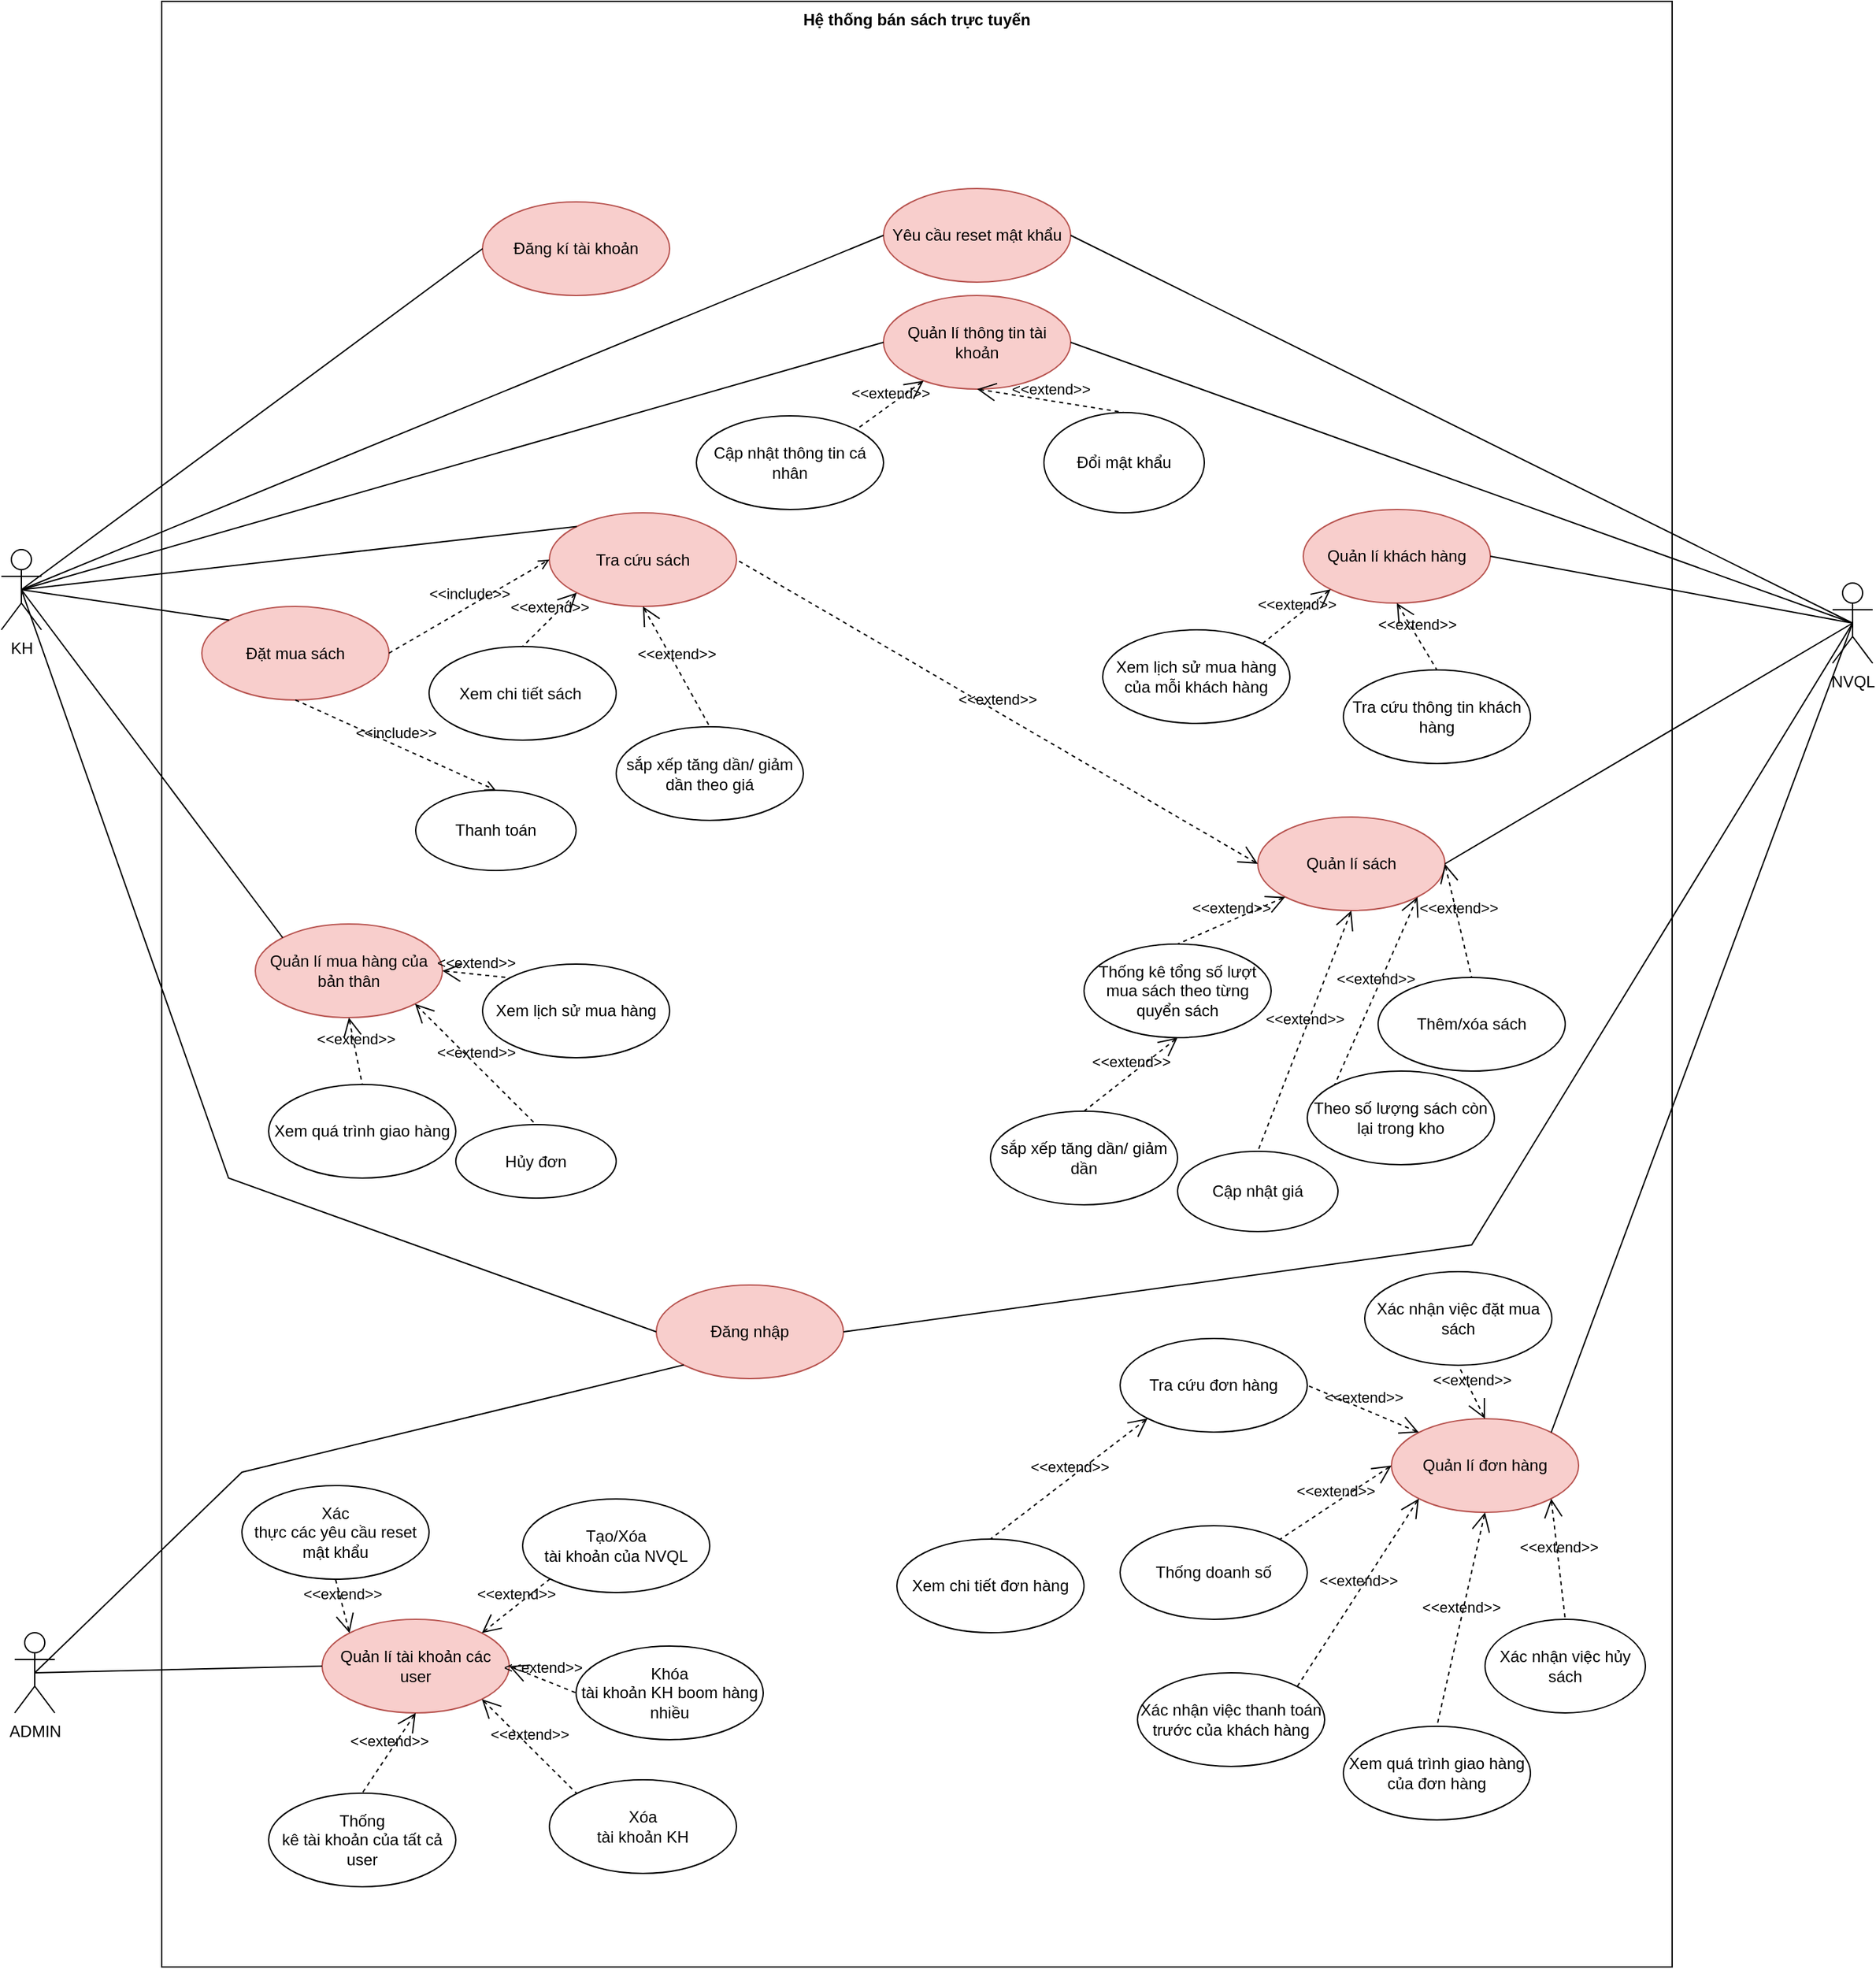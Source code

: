 <mxfile version="23.1.8" type="github">
  <diagram name="Page-1" id="EhLLT6dHYAEqXuqQujCk">
    <mxGraphModel dx="2947" dy="2209" grid="1" gridSize="10" guides="1" tooltips="1" connect="1" arrows="1" fold="1" page="1" pageScale="1" pageWidth="827" pageHeight="1169" math="0" shadow="0">
      <root>
        <mxCell id="0" />
        <mxCell id="1" parent="0" />
        <mxCell id="Z5DyB3FjiVpRQUJN3C2g-1" value="Hệ thống bán sách trực tuyến" style="shape=rect;html=1;verticalAlign=top;fontStyle=1;whiteSpace=wrap;align=center;" parent="1" vertex="1">
          <mxGeometry x="60" y="-90" width="1130" height="1470" as="geometry" />
        </mxCell>
        <mxCell id="Z5DyB3FjiVpRQUJN3C2g-2" value="KH" style="shape=umlActor;html=1;verticalLabelPosition=bottom;verticalAlign=top;align=center;" parent="1" vertex="1">
          <mxGeometry x="-60" y="320" width="30" height="60" as="geometry" />
        </mxCell>
        <mxCell id="Z5DyB3FjiVpRQUJN3C2g-4" value="Đăng nhập" style="ellipse;whiteSpace=wrap;html=1;fillColor=#f8cecc;strokeColor=#b85450;" parent="1" vertex="1">
          <mxGeometry x="430" y="870" width="140" height="70" as="geometry" />
        </mxCell>
        <mxCell id="Z5DyB3FjiVpRQUJN3C2g-5" value="Đăng kí tài khoản" style="ellipse;whiteSpace=wrap;html=1;fillColor=#f8cecc;strokeColor=#b85450;" parent="1" vertex="1">
          <mxGeometry x="300" y="60" width="140" height="70" as="geometry" />
        </mxCell>
        <mxCell id="Z5DyB3FjiVpRQUJN3C2g-6" value="Quản lí thông tin tài khoản" style="ellipse;whiteSpace=wrap;html=1;fillColor=#f8cecc;strokeColor=#b85450;" parent="1" vertex="1">
          <mxGeometry x="600" y="130" width="140" height="70" as="geometry" />
        </mxCell>
        <mxCell id="Z5DyB3FjiVpRQUJN3C2g-7" value="Đổi mật khẩu" style="ellipse;whiteSpace=wrap;html=1;" parent="1" vertex="1">
          <mxGeometry x="720" y="217.5" width="120" height="75" as="geometry" />
        </mxCell>
        <mxCell id="Z5DyB3FjiVpRQUJN3C2g-8" value="Yêu cầu reset mật khẩu" style="ellipse;whiteSpace=wrap;html=1;fillColor=#f8cecc;strokeColor=#b85450;" parent="1" vertex="1">
          <mxGeometry x="600" y="50" width="140" height="70" as="geometry" />
        </mxCell>
        <mxCell id="Z5DyB3FjiVpRQUJN3C2g-9" value="Cập nhật thông tin cá nhân" style="ellipse;whiteSpace=wrap;html=1;" parent="1" vertex="1">
          <mxGeometry x="460" y="220" width="140" height="70" as="geometry" />
        </mxCell>
        <mxCell id="Z5DyB3FjiVpRQUJN3C2g-13" value="Đặt mua sách" style="ellipse;whiteSpace=wrap;html=1;fillColor=#f8cecc;strokeColor=#b85450;" parent="1" vertex="1">
          <mxGeometry x="90" y="362.5" width="140" height="70" as="geometry" />
        </mxCell>
        <mxCell id="Z5DyB3FjiVpRQUJN3C2g-14" value="Tra cứu sách" style="ellipse;whiteSpace=wrap;html=1;fillColor=#f8cecc;strokeColor=#b85450;" parent="1" vertex="1">
          <mxGeometry x="350" y="292.5" width="140" height="70" as="geometry" />
        </mxCell>
        <mxCell id="Z5DyB3FjiVpRQUJN3C2g-15" value="Xem chi tiết sách&amp;nbsp;" style="ellipse;whiteSpace=wrap;html=1;" parent="1" vertex="1">
          <mxGeometry x="260" y="392.5" width="140" height="70" as="geometry" />
        </mxCell>
        <mxCell id="Z5DyB3FjiVpRQUJN3C2g-16" value="Thanh toán" style="ellipse;whiteSpace=wrap;html=1;" parent="1" vertex="1">
          <mxGeometry x="250" y="500" width="120" height="60" as="geometry" />
        </mxCell>
        <mxCell id="Z5DyB3FjiVpRQUJN3C2g-17" value="" style="edgeStyle=none;html=1;endArrow=none;verticalAlign=bottom;rounded=0;exitX=0.5;exitY=0.5;exitDx=0;exitDy=0;exitPerimeter=0;entryX=0;entryY=0.5;entryDx=0;entryDy=0;" parent="1" source="Z5DyB3FjiVpRQUJN3C2g-2" target="Z5DyB3FjiVpRQUJN3C2g-5" edge="1">
          <mxGeometry width="160" relative="1" as="geometry">
            <mxPoint x="380" y="260" as="sourcePoint" />
            <mxPoint x="540" y="260" as="targetPoint" />
          </mxGeometry>
        </mxCell>
        <mxCell id="Z5DyB3FjiVpRQUJN3C2g-18" value="" style="edgeStyle=none;html=1;endArrow=none;verticalAlign=bottom;rounded=0;exitX=0.5;exitY=0.5;exitDx=0;exitDy=0;exitPerimeter=0;entryX=0;entryY=0.5;entryDx=0;entryDy=0;" parent="1" source="Z5DyB3FjiVpRQUJN3C2g-2" target="Z5DyB3FjiVpRQUJN3C2g-4" edge="1">
          <mxGeometry width="160" relative="1" as="geometry">
            <mxPoint x="45" y="190" as="sourcePoint" />
            <mxPoint x="140" y="85" as="targetPoint" />
            <Array as="points">
              <mxPoint x="110" y="790" />
            </Array>
          </mxGeometry>
        </mxCell>
        <mxCell id="Z5DyB3FjiVpRQUJN3C2g-19" value="" style="edgeStyle=none;html=1;endArrow=none;verticalAlign=bottom;rounded=0;exitX=0.5;exitY=0.5;exitDx=0;exitDy=0;exitPerimeter=0;entryX=0;entryY=0.5;entryDx=0;entryDy=0;" parent="1" source="Z5DyB3FjiVpRQUJN3C2g-2" target="Z5DyB3FjiVpRQUJN3C2g-6" edge="1">
          <mxGeometry width="160" relative="1" as="geometry">
            <mxPoint x="45" y="190" as="sourcePoint" />
            <mxPoint x="340" y="135" as="targetPoint" />
          </mxGeometry>
        </mxCell>
        <mxCell id="Z5DyB3FjiVpRQUJN3C2g-20" value="" style="edgeStyle=none;html=1;endArrow=none;verticalAlign=bottom;rounded=0;exitX=0.5;exitY=0.5;exitDx=0;exitDy=0;exitPerimeter=0;entryX=0;entryY=0;entryDx=0;entryDy=0;" parent="1" source="Z5DyB3FjiVpRQUJN3C2g-2" target="Z5DyB3FjiVpRQUJN3C2g-14" edge="1">
          <mxGeometry width="160" relative="1" as="geometry">
            <mxPoint x="380" y="360" as="sourcePoint" />
            <mxPoint x="540" y="360" as="targetPoint" />
          </mxGeometry>
        </mxCell>
        <mxCell id="Z5DyB3FjiVpRQUJN3C2g-21" value="" style="edgeStyle=none;html=1;endArrow=none;verticalAlign=bottom;rounded=0;entryX=0;entryY=0;entryDx=0;entryDy=0;exitX=0.5;exitY=0.5;exitDx=0;exitDy=0;exitPerimeter=0;" parent="1" source="Z5DyB3FjiVpRQUJN3C2g-2" target="Z5DyB3FjiVpRQUJN3C2g-13" edge="1">
          <mxGeometry width="160" relative="1" as="geometry">
            <mxPoint x="40" y="180" as="sourcePoint" />
            <mxPoint x="331" y="430" as="targetPoint" />
          </mxGeometry>
        </mxCell>
        <mxCell id="Z5DyB3FjiVpRQUJN3C2g-22" value="&amp;lt;&amp;lt;include&amp;gt;&amp;gt;" style="edgeStyle=none;html=1;endArrow=open;verticalAlign=bottom;dashed=1;labelBackgroundColor=none;rounded=0;exitX=1;exitY=0.5;exitDx=0;exitDy=0;entryX=0;entryY=0.5;entryDx=0;entryDy=0;" parent="1" source="Z5DyB3FjiVpRQUJN3C2g-13" target="Z5DyB3FjiVpRQUJN3C2g-14" edge="1">
          <mxGeometry width="160" relative="1" as="geometry">
            <mxPoint x="390" y="322.5" as="sourcePoint" />
            <mxPoint x="550" y="322.5" as="targetPoint" />
          </mxGeometry>
        </mxCell>
        <mxCell id="Z5DyB3FjiVpRQUJN3C2g-23" value="&amp;lt;&amp;lt;include&amp;gt;&amp;gt;" style="edgeStyle=none;html=1;endArrow=open;verticalAlign=bottom;dashed=1;labelBackgroundColor=none;rounded=0;exitX=0.5;exitY=1;exitDx=0;exitDy=0;entryX=0.5;entryY=0;entryDx=0;entryDy=0;" parent="1" source="Z5DyB3FjiVpRQUJN3C2g-13" target="Z5DyB3FjiVpRQUJN3C2g-16" edge="1">
          <mxGeometry width="160" relative="1" as="geometry">
            <mxPoint x="310" y="347.5" as="sourcePoint" />
            <mxPoint x="341" y="342.5" as="targetPoint" />
          </mxGeometry>
        </mxCell>
        <mxCell id="Z5DyB3FjiVpRQUJN3C2g-24" value="&amp;lt;&amp;lt;extend&amp;gt;&amp;gt;" style="edgeStyle=none;html=1;startArrow=open;endArrow=none;startSize=12;verticalAlign=bottom;dashed=1;labelBackgroundColor=none;rounded=0;exitX=0;exitY=1;exitDx=0;exitDy=0;entryX=0.5;entryY=0;entryDx=0;entryDy=0;" parent="1" source="Z5DyB3FjiVpRQUJN3C2g-14" target="Z5DyB3FjiVpRQUJN3C2g-15" edge="1">
          <mxGeometry width="160" relative="1" as="geometry">
            <mxPoint x="390" y="322.5" as="sourcePoint" />
            <mxPoint x="550" y="322.5" as="targetPoint" />
          </mxGeometry>
        </mxCell>
        <mxCell id="Z5DyB3FjiVpRQUJN3C2g-26" value="&amp;lt;&amp;lt;extend&amp;gt;&amp;gt;" style="edgeStyle=none;html=1;startArrow=open;endArrow=none;startSize=12;verticalAlign=bottom;dashed=1;labelBackgroundColor=none;rounded=0;entryX=1;entryY=0;entryDx=0;entryDy=0;" parent="1" source="Z5DyB3FjiVpRQUJN3C2g-6" target="Z5DyB3FjiVpRQUJN3C2g-9" edge="1">
          <mxGeometry width="160" relative="1" as="geometry">
            <mxPoint x="595" y="340" as="sourcePoint" />
            <mxPoint x="583" y="360" as="targetPoint" />
          </mxGeometry>
        </mxCell>
        <mxCell id="Z5DyB3FjiVpRQUJN3C2g-27" value="&amp;lt;&amp;lt;extend&amp;gt;&amp;gt;" style="edgeStyle=none;html=1;startArrow=open;endArrow=none;startSize=12;verticalAlign=bottom;dashed=1;labelBackgroundColor=none;rounded=0;exitX=0.5;exitY=1;exitDx=0;exitDy=0;entryX=0.5;entryY=0;entryDx=0;entryDy=0;" parent="1" source="Z5DyB3FjiVpRQUJN3C2g-6" target="Z5DyB3FjiVpRQUJN3C2g-7" edge="1">
          <mxGeometry width="160" relative="1" as="geometry">
            <mxPoint x="644" y="350" as="sourcePoint" />
            <mxPoint x="644" y="420" as="targetPoint" />
          </mxGeometry>
        </mxCell>
        <mxCell id="Z5DyB3FjiVpRQUJN3C2g-28" value="Quản lí mua hàng của bản thân" style="ellipse;whiteSpace=wrap;html=1;fillColor=#f8cecc;strokeColor=#b85450;" parent="1" vertex="1">
          <mxGeometry x="130" y="600" width="140" height="70" as="geometry" />
        </mxCell>
        <mxCell id="Z5DyB3FjiVpRQUJN3C2g-29" value="Xem lịch sử mua hàng" style="ellipse;whiteSpace=wrap;html=1;" parent="1" vertex="1">
          <mxGeometry x="300" y="630" width="140" height="70" as="geometry" />
        </mxCell>
        <mxCell id="Z5DyB3FjiVpRQUJN3C2g-30" value="Hủy đơn" style="ellipse;whiteSpace=wrap;html=1;" parent="1" vertex="1">
          <mxGeometry x="280" y="750" width="120" height="55" as="geometry" />
        </mxCell>
        <mxCell id="Z5DyB3FjiVpRQUJN3C2g-31" value="&amp;lt;&amp;lt;extend&amp;gt;&amp;gt;" style="edgeStyle=none;html=1;startArrow=open;endArrow=none;startSize=12;verticalAlign=bottom;dashed=1;labelBackgroundColor=none;rounded=0;exitX=1;exitY=1;exitDx=0;exitDy=0;entryX=0.5;entryY=0;entryDx=0;entryDy=0;" parent="1" source="Z5DyB3FjiVpRQUJN3C2g-28" target="Z5DyB3FjiVpRQUJN3C2g-30" edge="1">
          <mxGeometry width="160" relative="1" as="geometry">
            <mxPoint x="420" y="630" as="sourcePoint" />
            <mxPoint x="580" y="630" as="targetPoint" />
          </mxGeometry>
        </mxCell>
        <mxCell id="Z5DyB3FjiVpRQUJN3C2g-32" value="Xem quá trình giao hàng" style="ellipse;whiteSpace=wrap;html=1;" parent="1" vertex="1">
          <mxGeometry x="140" y="720" width="140" height="70" as="geometry" />
        </mxCell>
        <mxCell id="Z5DyB3FjiVpRQUJN3C2g-33" value="" style="edgeStyle=none;html=1;endArrow=none;verticalAlign=bottom;rounded=0;exitX=0.5;exitY=0.5;exitDx=0;exitDy=0;exitPerimeter=0;entryX=0;entryY=0;entryDx=0;entryDy=0;" parent="1" source="Z5DyB3FjiVpRQUJN3C2g-2" target="Z5DyB3FjiVpRQUJN3C2g-28" edge="1">
          <mxGeometry width="160" relative="1" as="geometry">
            <mxPoint x="380" y="460" as="sourcePoint" />
            <mxPoint x="540" y="460" as="targetPoint" />
          </mxGeometry>
        </mxCell>
        <mxCell id="Z5DyB3FjiVpRQUJN3C2g-34" value="&amp;lt;&amp;lt;extend&amp;gt;&amp;gt;" style="edgeStyle=none;html=1;startArrow=open;endArrow=none;startSize=12;verticalAlign=bottom;dashed=1;labelBackgroundColor=none;rounded=0;exitX=1;exitY=0.5;exitDx=0;exitDy=0;entryX=0;entryY=0;entryDx=0;entryDy=0;" parent="1" source="Z5DyB3FjiVpRQUJN3C2g-28" target="Z5DyB3FjiVpRQUJN3C2g-29" edge="1">
          <mxGeometry width="160" relative="1" as="geometry">
            <mxPoint x="420" y="640" as="sourcePoint" />
            <mxPoint x="580" y="640" as="targetPoint" />
          </mxGeometry>
        </mxCell>
        <mxCell id="Z5DyB3FjiVpRQUJN3C2g-35" value="&amp;lt;&amp;lt;extend&amp;gt;&amp;gt;" style="edgeStyle=none;html=1;startArrow=open;endArrow=none;startSize=12;verticalAlign=bottom;dashed=1;labelBackgroundColor=none;rounded=0;exitX=0.5;exitY=1;exitDx=0;exitDy=0;entryX=0.5;entryY=0;entryDx=0;entryDy=0;" parent="1" source="Z5DyB3FjiVpRQUJN3C2g-28" target="Z5DyB3FjiVpRQUJN3C2g-32" edge="1">
          <mxGeometry width="160" relative="1" as="geometry">
            <mxPoint x="420" y="640" as="sourcePoint" />
            <mxPoint x="580" y="640" as="targetPoint" />
          </mxGeometry>
        </mxCell>
        <mxCell id="Z5DyB3FjiVpRQUJN3C2g-36" value="NVQL" style="shape=umlActor;html=1;verticalLabelPosition=bottom;verticalAlign=top;align=center;" parent="1" vertex="1">
          <mxGeometry x="1310" y="345" width="30" height="60" as="geometry" />
        </mxCell>
        <mxCell id="Z5DyB3FjiVpRQUJN3C2g-37" value="" style="edgeStyle=none;html=1;endArrow=none;verticalAlign=bottom;rounded=0;exitX=1;exitY=0.5;exitDx=0;exitDy=0;entryX=0.5;entryY=0.5;entryDx=0;entryDy=0;entryPerimeter=0;" parent="1" source="Z5DyB3FjiVpRQUJN3C2g-4" target="Z5DyB3FjiVpRQUJN3C2g-36" edge="1">
          <mxGeometry width="160" relative="1" as="geometry">
            <mxPoint x="620" y="280" as="sourcePoint" />
            <mxPoint x="780" y="280" as="targetPoint" />
            <Array as="points">
              <mxPoint x="1040" y="840" />
            </Array>
          </mxGeometry>
        </mxCell>
        <mxCell id="Z5DyB3FjiVpRQUJN3C2g-38" value="Quản lí khách hàng" style="ellipse;whiteSpace=wrap;html=1;fillColor=#f8cecc;strokeColor=#b85450;" parent="1" vertex="1">
          <mxGeometry x="914" y="290" width="140" height="70" as="geometry" />
        </mxCell>
        <mxCell id="Z5DyB3FjiVpRQUJN3C2g-39" value="Quản lí sách" style="ellipse;whiteSpace=wrap;html=1;fillColor=#f8cecc;strokeColor=#b85450;" parent="1" vertex="1">
          <mxGeometry x="880" y="520" width="140" height="70" as="geometry" />
        </mxCell>
        <mxCell id="Z5DyB3FjiVpRQUJN3C2g-40" value="Quản lí đơn hàng" style="ellipse;whiteSpace=wrap;html=1;fillColor=#f8cecc;strokeColor=#b85450;" parent="1" vertex="1">
          <mxGeometry x="980" y="970" width="140" height="70" as="geometry" />
        </mxCell>
        <mxCell id="Z5DyB3FjiVpRQUJN3C2g-41" value="" style="edgeStyle=none;html=1;endArrow=none;verticalAlign=bottom;rounded=0;exitX=1;exitY=0.5;exitDx=0;exitDy=0;entryX=0.5;entryY=0.5;entryDx=0;entryDy=0;entryPerimeter=0;" parent="1" source="Z5DyB3FjiVpRQUJN3C2g-6" target="Z5DyB3FjiVpRQUJN3C2g-36" edge="1">
          <mxGeometry width="160" relative="1" as="geometry">
            <mxPoint x="640" y="290" as="sourcePoint" />
            <mxPoint x="800" y="290" as="targetPoint" />
          </mxGeometry>
        </mxCell>
        <mxCell id="Z5DyB3FjiVpRQUJN3C2g-43" value="Tra cứu thông tin khách hàng" style="ellipse;whiteSpace=wrap;html=1;" parent="1" vertex="1">
          <mxGeometry x="944" y="410" width="140" height="70" as="geometry" />
        </mxCell>
        <mxCell id="Z5DyB3FjiVpRQUJN3C2g-44" value="Xem lịch sử mua hàng của mỗi khách hàng" style="ellipse;whiteSpace=wrap;html=1;" parent="1" vertex="1">
          <mxGeometry x="764" y="380" width="140" height="70" as="geometry" />
        </mxCell>
        <mxCell id="Z5DyB3FjiVpRQUJN3C2g-45" value="Thống kê tổng số lượt mua sách theo từng quyển sách" style="ellipse;whiteSpace=wrap;html=1;" parent="1" vertex="1">
          <mxGeometry x="750" y="615" width="140" height="70" as="geometry" />
        </mxCell>
        <mxCell id="Z5DyB3FjiVpRQUJN3C2g-46" value="sắp xếp tăng dần/ giảm dần" style="ellipse;whiteSpace=wrap;html=1;" parent="1" vertex="1">
          <mxGeometry x="680" y="740" width="140" height="70" as="geometry" />
        </mxCell>
        <mxCell id="Z5DyB3FjiVpRQUJN3C2g-47" value="sắp xếp tăng dần/ giảm dần theo giá" style="ellipse;whiteSpace=wrap;html=1;" parent="1" vertex="1">
          <mxGeometry x="400" y="452.5" width="140" height="70" as="geometry" />
        </mxCell>
        <mxCell id="Z5DyB3FjiVpRQUJN3C2g-48" value="Thêm/xóa sách" style="ellipse;whiteSpace=wrap;html=1;" parent="1" vertex="1">
          <mxGeometry x="970" y="640" width="140" height="70" as="geometry" />
        </mxCell>
        <mxCell id="Z5DyB3FjiVpRQUJN3C2g-49" value="Theo số lượng sách còn lại trong kho" style="ellipse;whiteSpace=wrap;html=1;" parent="1" vertex="1">
          <mxGeometry x="917" y="710" width="140" height="70" as="geometry" />
        </mxCell>
        <mxCell id="Z5DyB3FjiVpRQUJN3C2g-50" value="Cập nhật giá" style="ellipse;whiteSpace=wrap;html=1;" parent="1" vertex="1">
          <mxGeometry x="820" y="770" width="120" height="60" as="geometry" />
        </mxCell>
        <mxCell id="Z5DyB3FjiVpRQUJN3C2g-51" value="Xác nhận việc đặt mua sách" style="ellipse;whiteSpace=wrap;html=1;" parent="1" vertex="1">
          <mxGeometry x="960" y="860" width="140" height="70" as="geometry" />
        </mxCell>
        <mxCell id="Z5DyB3FjiVpRQUJN3C2g-52" value="Xác nhận việc hủy sách" style="ellipse;whiteSpace=wrap;html=1;" parent="1" vertex="1">
          <mxGeometry x="1050" y="1120" width="120" height="70" as="geometry" />
        </mxCell>
        <mxCell id="Z5DyB3FjiVpRQUJN3C2g-53" value="Xem quá trình giao hàng của đơn hàng" style="ellipse;whiteSpace=wrap;html=1;" parent="1" vertex="1">
          <mxGeometry x="944" y="1200" width="140" height="70" as="geometry" />
        </mxCell>
        <mxCell id="Z5DyB3FjiVpRQUJN3C2g-54" value="Xác nhận việc thanh toán trước của khách hàng" style="ellipse;whiteSpace=wrap;html=1;" parent="1" vertex="1">
          <mxGeometry x="790" y="1160" width="140" height="70" as="geometry" />
        </mxCell>
        <mxCell id="Z5DyB3FjiVpRQUJN3C2g-55" value="Thống doanh số" style="ellipse;whiteSpace=wrap;html=1;" parent="1" vertex="1">
          <mxGeometry x="777" y="1050" width="140" height="70" as="geometry" />
        </mxCell>
        <mxCell id="Z5DyB3FjiVpRQUJN3C2g-56" value="Xem chi tiết đơn hàng" style="ellipse;whiteSpace=wrap;html=1;" parent="1" vertex="1">
          <mxGeometry x="610" y="1060" width="140" height="70" as="geometry" />
        </mxCell>
        <mxCell id="Z5DyB3FjiVpRQUJN3C2g-57" value="Tra cứu đơn hàng" style="ellipse;whiteSpace=wrap;html=1;" parent="1" vertex="1">
          <mxGeometry x="777" y="910" width="140" height="70" as="geometry" />
        </mxCell>
        <mxCell id="Z5DyB3FjiVpRQUJN3C2g-58" value="&amp;lt;&amp;lt;extend&amp;gt;&amp;gt;" style="edgeStyle=none;html=1;startArrow=open;endArrow=none;startSize=12;verticalAlign=bottom;dashed=1;labelBackgroundColor=none;rounded=0;exitX=0;exitY=1;exitDx=0;exitDy=0;entryX=1;entryY=0;entryDx=0;entryDy=0;" parent="1" source="Z5DyB3FjiVpRQUJN3C2g-38" target="Z5DyB3FjiVpRQUJN3C2g-44" edge="1">
          <mxGeometry width="160" relative="1" as="geometry">
            <mxPoint x="844" y="410" as="sourcePoint" />
            <mxPoint x="1004" y="410" as="targetPoint" />
          </mxGeometry>
        </mxCell>
        <mxCell id="Z5DyB3FjiVpRQUJN3C2g-59" value="&amp;lt;&amp;lt;extend&amp;gt;&amp;gt;" style="edgeStyle=none;html=1;startArrow=open;endArrow=none;startSize=12;verticalAlign=bottom;dashed=1;labelBackgroundColor=none;rounded=0;exitX=0.5;exitY=1;exitDx=0;exitDy=0;entryX=0.5;entryY=0;entryDx=0;entryDy=0;" parent="1" source="Z5DyB3FjiVpRQUJN3C2g-38" target="Z5DyB3FjiVpRQUJN3C2g-43" edge="1">
          <mxGeometry width="160" relative="1" as="geometry">
            <mxPoint x="921" y="399" as="sourcePoint" />
            <mxPoint x="824" y="451" as="targetPoint" />
          </mxGeometry>
        </mxCell>
        <mxCell id="Z5DyB3FjiVpRQUJN3C2g-60" value="&amp;lt;&amp;lt;extend&amp;gt;&amp;gt;" style="edgeStyle=none;html=1;startArrow=open;endArrow=none;startSize=12;verticalAlign=bottom;dashed=1;labelBackgroundColor=none;rounded=0;exitX=0.5;exitY=1;exitDx=0;exitDy=0;entryX=0.5;entryY=0;entryDx=0;entryDy=0;" parent="1" source="Z5DyB3FjiVpRQUJN3C2g-14" target="Z5DyB3FjiVpRQUJN3C2g-47" edge="1">
          <mxGeometry x="-0.005" width="160" relative="1" as="geometry">
            <mxPoint x="650" y="532.5" as="sourcePoint" />
            <mxPoint x="520" y="382.5" as="targetPoint" />
            <mxPoint as="offset" />
          </mxGeometry>
        </mxCell>
        <mxCell id="Z5DyB3FjiVpRQUJN3C2g-61" value="&amp;lt;&amp;lt;extend&amp;gt;&amp;gt;" style="edgeStyle=none;html=1;startArrow=open;endArrow=none;startSize=12;verticalAlign=bottom;dashed=1;labelBackgroundColor=none;rounded=0;exitX=0;exitY=0.5;exitDx=0;exitDy=0;entryX=1;entryY=0.5;entryDx=0;entryDy=0;" parent="1" source="Z5DyB3FjiVpRQUJN3C2g-39" target="Z5DyB3FjiVpRQUJN3C2g-14" edge="1">
          <mxGeometry width="160" relative="1" as="geometry">
            <mxPoint x="370" y="499" as="sourcePoint" />
            <mxPoint x="330" y="540" as="targetPoint" />
          </mxGeometry>
        </mxCell>
        <mxCell id="Z5DyB3FjiVpRQUJN3C2g-62" value="&amp;lt;&amp;lt;extend&amp;gt;&amp;gt;" style="edgeStyle=none;html=1;startArrow=open;endArrow=none;startSize=12;verticalAlign=bottom;dashed=1;labelBackgroundColor=none;rounded=0;exitX=0;exitY=1;exitDx=0;exitDy=0;entryX=0.5;entryY=0;entryDx=0;entryDy=0;" parent="1" source="Z5DyB3FjiVpRQUJN3C2g-39" target="Z5DyB3FjiVpRQUJN3C2g-45" edge="1">
          <mxGeometry width="160" relative="1" as="geometry">
            <mxPoint x="880" y="585" as="sourcePoint" />
            <mxPoint x="720" y="545" as="targetPoint" />
          </mxGeometry>
        </mxCell>
        <mxCell id="Z5DyB3FjiVpRQUJN3C2g-63" value="&amp;lt;&amp;lt;extend&amp;gt;&amp;gt;" style="edgeStyle=none;html=1;startArrow=open;endArrow=none;startSize=12;verticalAlign=bottom;dashed=1;labelBackgroundColor=none;rounded=0;exitX=0.5;exitY=1;exitDx=0;exitDy=0;entryX=0.5;entryY=0;entryDx=0;entryDy=0;" parent="1" source="Z5DyB3FjiVpRQUJN3C2g-45" target="Z5DyB3FjiVpRQUJN3C2g-46" edge="1">
          <mxGeometry width="160" relative="1" as="geometry">
            <mxPoint x="900" y="609" as="sourcePoint" />
            <mxPoint x="870" y="640" as="targetPoint" />
          </mxGeometry>
        </mxCell>
        <mxCell id="Z5DyB3FjiVpRQUJN3C2g-64" value="&amp;lt;&amp;lt;extend&amp;gt;&amp;gt;" style="edgeStyle=none;html=1;startArrow=open;endArrow=none;startSize=12;verticalAlign=bottom;dashed=1;labelBackgroundColor=none;rounded=0;exitX=0.5;exitY=1;exitDx=0;exitDy=0;entryX=0.5;entryY=0;entryDx=0;entryDy=0;" parent="1" source="Z5DyB3FjiVpRQUJN3C2g-39" target="Z5DyB3FjiVpRQUJN3C2g-50" edge="1">
          <mxGeometry width="160" relative="1" as="geometry">
            <mxPoint x="900" y="609" as="sourcePoint" />
            <mxPoint x="860" y="650" as="targetPoint" />
          </mxGeometry>
        </mxCell>
        <mxCell id="Z5DyB3FjiVpRQUJN3C2g-65" value="&amp;lt;&amp;lt;extend&amp;gt;&amp;gt;" style="edgeStyle=none;html=1;startArrow=open;endArrow=none;startSize=12;verticalAlign=bottom;dashed=1;labelBackgroundColor=none;rounded=0;exitX=1;exitY=1;exitDx=0;exitDy=0;entryX=0;entryY=0;entryDx=0;entryDy=0;" parent="1" source="Z5DyB3FjiVpRQUJN3C2g-39" target="Z5DyB3FjiVpRQUJN3C2g-49" edge="1">
          <mxGeometry width="160" relative="1" as="geometry">
            <mxPoint x="950" y="620" as="sourcePoint" />
            <mxPoint x="930" y="775" as="targetPoint" />
          </mxGeometry>
        </mxCell>
        <mxCell id="Z5DyB3FjiVpRQUJN3C2g-66" value="&amp;lt;&amp;lt;extend&amp;gt;&amp;gt;" style="edgeStyle=none;html=1;startArrow=open;endArrow=none;startSize=12;verticalAlign=bottom;dashed=1;labelBackgroundColor=none;rounded=0;exitX=1;exitY=0.5;exitDx=0;exitDy=0;entryX=0.5;entryY=0;entryDx=0;entryDy=0;" parent="1" source="Z5DyB3FjiVpRQUJN3C2g-39" target="Z5DyB3FjiVpRQUJN3C2g-48" edge="1">
          <mxGeometry width="160" relative="1" as="geometry">
            <mxPoint x="950" y="620" as="sourcePoint" />
            <mxPoint x="930" y="775" as="targetPoint" />
          </mxGeometry>
        </mxCell>
        <mxCell id="Z5DyB3FjiVpRQUJN3C2g-67" value="&amp;lt;&amp;lt;extend&amp;gt;&amp;gt;" style="edgeStyle=none;html=1;startArrow=open;endArrow=none;startSize=12;verticalAlign=bottom;dashed=1;labelBackgroundColor=none;rounded=0;exitX=0.5;exitY=0;exitDx=0;exitDy=0;entryX=0.5;entryY=1;entryDx=0;entryDy=0;" parent="1" source="Z5DyB3FjiVpRQUJN3C2g-40" target="Z5DyB3FjiVpRQUJN3C2g-51" edge="1">
          <mxGeometry width="160" relative="1" as="geometry">
            <mxPoint x="980" y="740" as="sourcePoint" />
            <mxPoint x="1100" y="895" as="targetPoint" />
          </mxGeometry>
        </mxCell>
        <mxCell id="Z5DyB3FjiVpRQUJN3C2g-68" value="&amp;lt;&amp;lt;extend&amp;gt;&amp;gt;" style="edgeStyle=none;html=1;startArrow=open;endArrow=none;startSize=12;verticalAlign=bottom;dashed=1;labelBackgroundColor=none;rounded=0;entryX=1;entryY=0.5;entryDx=0;entryDy=0;exitX=0;exitY=0;exitDx=0;exitDy=0;" parent="1" source="Z5DyB3FjiVpRQUJN3C2g-40" target="Z5DyB3FjiVpRQUJN3C2g-57" edge="1">
          <mxGeometry width="160" relative="1" as="geometry">
            <mxPoint x="1000" y="990" as="sourcePoint" />
            <mxPoint x="950" y="1035" as="targetPoint" />
          </mxGeometry>
        </mxCell>
        <mxCell id="Z5DyB3FjiVpRQUJN3C2g-69" value="&amp;lt;&amp;lt;extend&amp;gt;&amp;gt;" style="edgeStyle=none;html=1;startArrow=open;endArrow=none;startSize=12;verticalAlign=bottom;dashed=1;labelBackgroundColor=none;rounded=0;exitX=1;exitY=1;exitDx=0;exitDy=0;entryX=0.5;entryY=0;entryDx=0;entryDy=0;" parent="1" source="Z5DyB3FjiVpRQUJN3C2g-40" target="Z5DyB3FjiVpRQUJN3C2g-52" edge="1">
          <mxGeometry width="160" relative="1" as="geometry">
            <mxPoint x="890" y="1020" as="sourcePoint" />
            <mxPoint x="1050" y="1020" as="targetPoint" />
          </mxGeometry>
        </mxCell>
        <mxCell id="Z5DyB3FjiVpRQUJN3C2g-70" value="&amp;lt;&amp;lt;extend&amp;gt;&amp;gt;" style="edgeStyle=none;html=1;startArrow=open;endArrow=none;startSize=12;verticalAlign=bottom;dashed=1;labelBackgroundColor=none;rounded=0;entryX=1;entryY=0;entryDx=0;entryDy=0;exitX=0;exitY=0.5;exitDx=0;exitDy=0;" parent="1" source="Z5DyB3FjiVpRQUJN3C2g-40" target="Z5DyB3FjiVpRQUJN3C2g-55" edge="1">
          <mxGeometry width="160" relative="1" as="geometry">
            <mxPoint x="990" y="1005" as="sourcePoint" />
            <mxPoint x="1050" y="1020" as="targetPoint" />
          </mxGeometry>
        </mxCell>
        <mxCell id="Z5DyB3FjiVpRQUJN3C2g-71" value="&amp;lt;&amp;lt;extend&amp;gt;&amp;gt;" style="edgeStyle=none;html=1;startArrow=open;endArrow=none;startSize=12;verticalAlign=bottom;dashed=1;labelBackgroundColor=none;rounded=0;entryX=1;entryY=0;entryDx=0;entryDy=0;exitX=0;exitY=1;exitDx=0;exitDy=0;" parent="1" source="Z5DyB3FjiVpRQUJN3C2g-40" target="Z5DyB3FjiVpRQUJN3C2g-54" edge="1">
          <mxGeometry width="160" relative="1" as="geometry">
            <mxPoint x="1090" y="1040" as="sourcePoint" />
            <mxPoint x="934" y="1111" as="targetPoint" />
          </mxGeometry>
        </mxCell>
        <mxCell id="Z5DyB3FjiVpRQUJN3C2g-72" value="&amp;lt;&amp;lt;extend&amp;gt;&amp;gt;" style="edgeStyle=none;html=1;startArrow=open;endArrow=none;startSize=12;verticalAlign=bottom;dashed=1;labelBackgroundColor=none;rounded=0;entryX=0.5;entryY=0;entryDx=0;entryDy=0;exitX=0.5;exitY=1;exitDx=0;exitDy=0;" parent="1" source="Z5DyB3FjiVpRQUJN3C2g-40" target="Z5DyB3FjiVpRQUJN3C2g-53" edge="1">
          <mxGeometry width="160" relative="1" as="geometry">
            <mxPoint x="1050" y="1040" as="sourcePoint" />
            <mxPoint x="900" y="1201" as="targetPoint" />
          </mxGeometry>
        </mxCell>
        <mxCell id="Z5DyB3FjiVpRQUJN3C2g-73" value="&amp;lt;&amp;lt;extend&amp;gt;&amp;gt;" style="edgeStyle=none;html=1;startArrow=open;endArrow=none;startSize=12;verticalAlign=bottom;dashed=1;labelBackgroundColor=none;rounded=0;entryX=0.5;entryY=0;entryDx=0;entryDy=0;exitX=0;exitY=1;exitDx=0;exitDy=0;" parent="1" source="Z5DyB3FjiVpRQUJN3C2g-57" target="Z5DyB3FjiVpRQUJN3C2g-56" edge="1">
          <mxGeometry width="160" relative="1" as="geometry">
            <mxPoint x="1100" y="1050" as="sourcePoint" />
            <mxPoint x="1024" y="1190" as="targetPoint" />
          </mxGeometry>
        </mxCell>
        <mxCell id="Z5DyB3FjiVpRQUJN3C2g-74" value="" style="edgeStyle=none;html=1;endArrow=none;verticalAlign=bottom;rounded=0;entryX=0.5;entryY=0.5;entryDx=0;entryDy=0;entryPerimeter=0;exitX=1;exitY=0.5;exitDx=0;exitDy=0;" parent="1" source="Z5DyB3FjiVpRQUJN3C2g-38" target="Z5DyB3FjiVpRQUJN3C2g-36" edge="1">
          <mxGeometry width="160" relative="1" as="geometry">
            <mxPoint x="490" y="360" as="sourcePoint" />
            <mxPoint x="650" y="360" as="targetPoint" />
          </mxGeometry>
        </mxCell>
        <mxCell id="Z5DyB3FjiVpRQUJN3C2g-75" value="" style="edgeStyle=none;html=1;endArrow=none;verticalAlign=bottom;rounded=0;entryX=0.5;entryY=0.5;entryDx=0;entryDy=0;entryPerimeter=0;exitX=1;exitY=0.5;exitDx=0;exitDy=0;" parent="1" source="Z5DyB3FjiVpRQUJN3C2g-39" target="Z5DyB3FjiVpRQUJN3C2g-36" edge="1">
          <mxGeometry width="160" relative="1" as="geometry">
            <mxPoint x="860" y="305" as="sourcePoint" />
            <mxPoint x="1185" y="420" as="targetPoint" />
          </mxGeometry>
        </mxCell>
        <mxCell id="Z5DyB3FjiVpRQUJN3C2g-76" value="" style="edgeStyle=none;html=1;endArrow=none;verticalAlign=bottom;rounded=0;entryX=0.5;entryY=0.5;entryDx=0;entryDy=0;entryPerimeter=0;exitX=1;exitY=0;exitDx=0;exitDy=0;" parent="1" source="Z5DyB3FjiVpRQUJN3C2g-40" target="Z5DyB3FjiVpRQUJN3C2g-36" edge="1">
          <mxGeometry width="160" relative="1" as="geometry">
            <mxPoint x="800" y="495" as="sourcePoint" />
            <mxPoint x="1185" y="420" as="targetPoint" />
          </mxGeometry>
        </mxCell>
        <mxCell id="Z5DyB3FjiVpRQUJN3C2g-77" value="Quản lí tài khoản các user" style="ellipse;whiteSpace=wrap;html=1;fillColor=#f8cecc;strokeColor=#b85450;" parent="1" vertex="1">
          <mxGeometry x="180" y="1120" width="140" height="70" as="geometry" />
        </mxCell>
        <mxCell id="Z5DyB3FjiVpRQUJN3C2g-78" value="Tạo/Xóa&lt;br/&gt;tài khoản của NVQL" style="ellipse;whiteSpace=wrap;html=1;" parent="1" vertex="1">
          <mxGeometry x="330" y="1030" width="140" height="70" as="geometry" />
        </mxCell>
        <mxCell id="Z5DyB3FjiVpRQUJN3C2g-79" value="Xóa&lt;br/&gt;tài khoản KH" style="ellipse;whiteSpace=wrap;html=1;" parent="1" vertex="1">
          <mxGeometry x="350" y="1240" width="140" height="70" as="geometry" />
        </mxCell>
        <mxCell id="Z5DyB3FjiVpRQUJN3C2g-80" value="Xác&lt;br/&gt;thực các yêu cầu reset mật khẩu" style="ellipse;whiteSpace=wrap;html=1;" parent="1" vertex="1">
          <mxGeometry x="120" y="1020" width="140" height="70" as="geometry" />
        </mxCell>
        <mxCell id="Z5DyB3FjiVpRQUJN3C2g-81" value="&amp;lt;&amp;lt;extend&amp;gt;&amp;gt;" style="edgeStyle=none;html=1;startArrow=open;endArrow=none;startSize=12;verticalAlign=bottom;dashed=1;labelBackgroundColor=none;rounded=0;exitX=1;exitY=0;exitDx=0;exitDy=0;entryX=0;entryY=1;entryDx=0;entryDy=0;" parent="1" source="Z5DyB3FjiVpRQUJN3C2g-77" target="Z5DyB3FjiVpRQUJN3C2g-78" edge="1">
          <mxGeometry width="160" relative="1" as="geometry">
            <mxPoint x="490" y="960" as="sourcePoint" />
            <mxPoint x="650" y="960" as="targetPoint" />
          </mxGeometry>
        </mxCell>
        <mxCell id="Z5DyB3FjiVpRQUJN3C2g-82" value="Thống&lt;br/&gt;kê tài khoản của tất cả user" style="ellipse;whiteSpace=wrap;html=1;" parent="1" vertex="1">
          <mxGeometry x="140" y="1250" width="140" height="70" as="geometry" />
        </mxCell>
        <mxCell id="Z5DyB3FjiVpRQUJN3C2g-83" value="Khóa&lt;br/&gt;tài khoản KH boom hàng nhiều" style="ellipse;whiteSpace=wrap;html=1;" parent="1" vertex="1">
          <mxGeometry x="370" y="1140" width="140" height="70" as="geometry" />
        </mxCell>
        <mxCell id="Z5DyB3FjiVpRQUJN3C2g-85" value="&amp;lt;&amp;lt;extend&amp;gt;&amp;gt;" style="edgeStyle=none;html=1;startArrow=open;endArrow=none;startSize=12;verticalAlign=bottom;dashed=1;labelBackgroundColor=none;rounded=0;entryX=0.5;entryY=1;entryDx=0;entryDy=0;exitX=0;exitY=0;exitDx=0;exitDy=0;" parent="1" source="Z5DyB3FjiVpRQUJN3C2g-77" target="Z5DyB3FjiVpRQUJN3C2g-80" edge="1">
          <mxGeometry width="160" relative="1" as="geometry">
            <mxPoint x="490" y="1370" as="sourcePoint" />
            <mxPoint x="650" y="1370" as="targetPoint" />
          </mxGeometry>
        </mxCell>
        <mxCell id="Z5DyB3FjiVpRQUJN3C2g-86" value="&amp;lt;&amp;lt;extend&amp;gt;&amp;gt;" style="edgeStyle=none;html=1;startArrow=open;endArrow=none;startSize=12;verticalAlign=bottom;dashed=1;labelBackgroundColor=none;rounded=0;exitX=1;exitY=0.5;exitDx=0;exitDy=0;entryX=0;entryY=0.5;entryDx=0;entryDy=0;" parent="1" source="Z5DyB3FjiVpRQUJN3C2g-77" target="Z5DyB3FjiVpRQUJN3C2g-83" edge="1">
          <mxGeometry width="160" relative="1" as="geometry">
            <mxPoint x="490" y="1370" as="sourcePoint" />
            <mxPoint x="650" y="1370" as="targetPoint" />
          </mxGeometry>
        </mxCell>
        <mxCell id="Z5DyB3FjiVpRQUJN3C2g-87" value="&amp;lt;&amp;lt;extend&amp;gt;&amp;gt;" style="edgeStyle=none;html=1;startArrow=open;endArrow=none;startSize=12;verticalAlign=bottom;dashed=1;labelBackgroundColor=none;rounded=0;exitX=1;exitY=1;exitDx=0;exitDy=0;entryX=0;entryY=0;entryDx=0;entryDy=0;" parent="1" source="Z5DyB3FjiVpRQUJN3C2g-77" target="Z5DyB3FjiVpRQUJN3C2g-79" edge="1">
          <mxGeometry width="160" relative="1" as="geometry">
            <mxPoint x="330" y="1165" as="sourcePoint" />
            <mxPoint x="380" y="1185" as="targetPoint" />
          </mxGeometry>
        </mxCell>
        <mxCell id="Z5DyB3FjiVpRQUJN3C2g-88" value="&amp;lt;&amp;lt;extend&amp;gt;&amp;gt;" style="edgeStyle=none;html=1;startArrow=open;endArrow=none;startSize=12;verticalAlign=bottom;dashed=1;labelBackgroundColor=none;rounded=0;exitX=0.5;exitY=1;exitDx=0;exitDy=0;entryX=0.5;entryY=0;entryDx=0;entryDy=0;" parent="1" source="Z5DyB3FjiVpRQUJN3C2g-77" target="Z5DyB3FjiVpRQUJN3C2g-82" edge="1">
          <mxGeometry width="160" relative="1" as="geometry">
            <mxPoint x="310" y="1189" as="sourcePoint" />
            <mxPoint x="380" y="1261" as="targetPoint" />
          </mxGeometry>
        </mxCell>
        <mxCell id="Z5DyB3FjiVpRQUJN3C2g-89" value="ADMIN" style="shape=umlActor;html=1;verticalLabelPosition=bottom;verticalAlign=top;align=center;" parent="1" vertex="1">
          <mxGeometry x="-50" y="1130" width="30" height="60" as="geometry" />
        </mxCell>
        <mxCell id="Z5DyB3FjiVpRQUJN3C2g-90" value="" style="edgeStyle=none;html=1;endArrow=none;verticalAlign=bottom;rounded=0;exitX=0.5;exitY=0.5;exitDx=0;exitDy=0;exitPerimeter=0;entryX=0;entryY=0.5;entryDx=0;entryDy=0;" parent="1" source="Z5DyB3FjiVpRQUJN3C2g-89" target="Z5DyB3FjiVpRQUJN3C2g-77" edge="1">
          <mxGeometry width="160" relative="1" as="geometry">
            <mxPoint x="490" y="1370" as="sourcePoint" />
            <mxPoint x="650" y="1370" as="targetPoint" />
          </mxGeometry>
        </mxCell>
        <mxCell id="fmmu1xW4Oq5AH9QIFcLL-1" value="" style="edgeStyle=none;html=1;endArrow=none;verticalAlign=bottom;rounded=0;exitX=0.5;exitY=0.5;exitDx=0;exitDy=0;exitPerimeter=0;entryX=0;entryY=0.5;entryDx=0;entryDy=0;" edge="1" parent="1" source="Z5DyB3FjiVpRQUJN3C2g-2" target="Z5DyB3FjiVpRQUJN3C2g-8">
          <mxGeometry width="160" relative="1" as="geometry">
            <mxPoint x="520" y="500" as="sourcePoint" />
            <mxPoint x="680" y="500" as="targetPoint" />
          </mxGeometry>
        </mxCell>
        <mxCell id="fmmu1xW4Oq5AH9QIFcLL-2" value="" style="edgeStyle=none;html=1;endArrow=none;verticalAlign=bottom;rounded=0;exitX=1;exitY=0.5;exitDx=0;exitDy=0;entryX=0.5;entryY=0.5;entryDx=0;entryDy=0;entryPerimeter=0;" edge="1" parent="1" source="Z5DyB3FjiVpRQUJN3C2g-8" target="Z5DyB3FjiVpRQUJN3C2g-36">
          <mxGeometry width="160" relative="1" as="geometry">
            <mxPoint x="471" y="285" as="sourcePoint" />
            <mxPoint x="1060" y="90" as="targetPoint" />
          </mxGeometry>
        </mxCell>
        <mxCell id="fmmu1xW4Oq5AH9QIFcLL-6" value="" style="edgeStyle=none;html=1;endArrow=none;verticalAlign=bottom;rounded=0;entryX=0;entryY=1;entryDx=0;entryDy=0;exitX=0.5;exitY=0.5;exitDx=0;exitDy=0;exitPerimeter=0;" edge="1" parent="1" source="Z5DyB3FjiVpRQUJN3C2g-89" target="Z5DyB3FjiVpRQUJN3C2g-4">
          <mxGeometry width="160" relative="1" as="geometry">
            <mxPoint x="30" y="1160" as="sourcePoint" />
            <mxPoint x="500" y="830" as="targetPoint" />
            <Array as="points">
              <mxPoint x="120" y="1010" />
            </Array>
          </mxGeometry>
        </mxCell>
      </root>
    </mxGraphModel>
  </diagram>
</mxfile>
